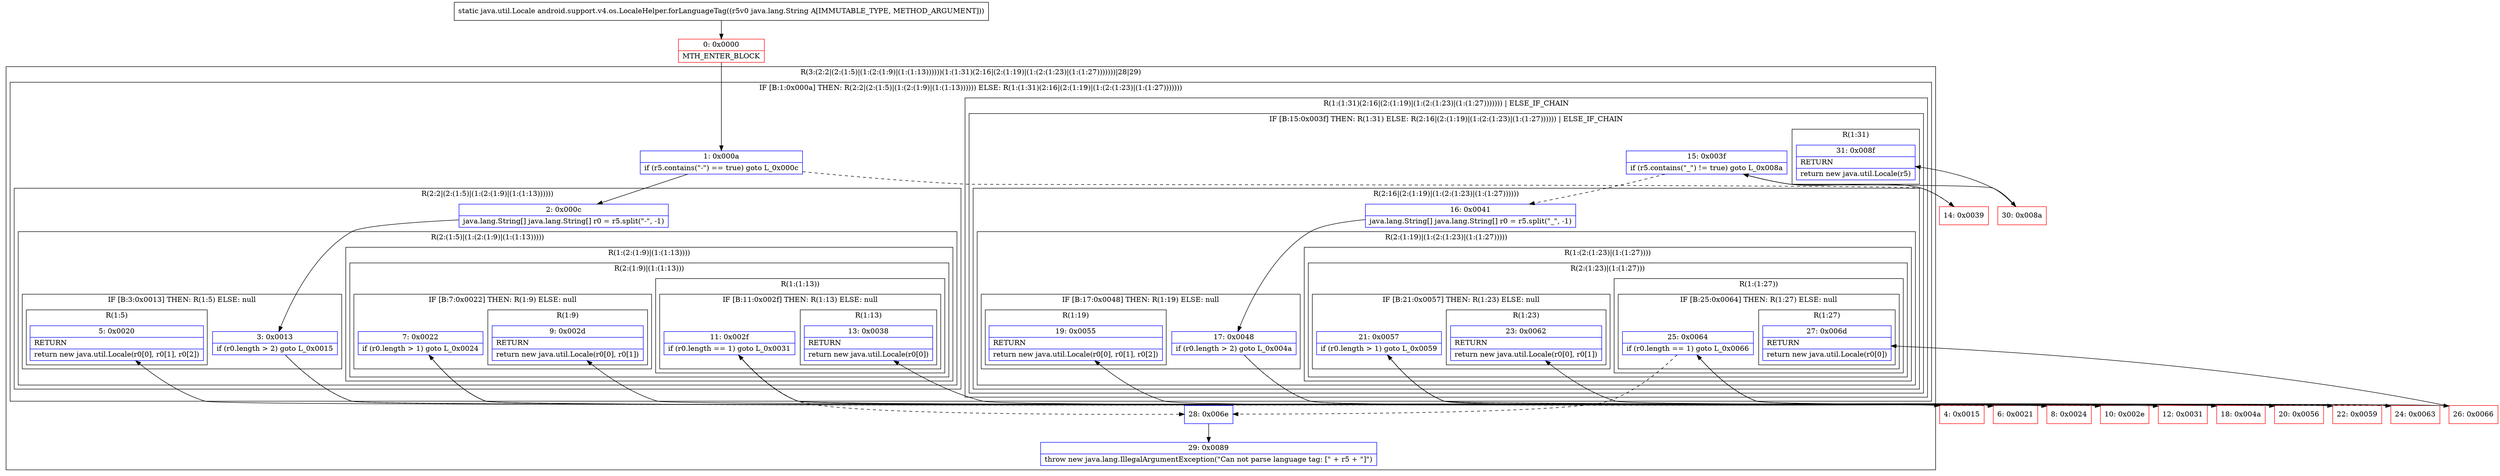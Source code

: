 digraph "CFG forandroid.support.v4.os.LocaleHelper.forLanguageTag(Ljava\/lang\/String;)Ljava\/util\/Locale;" {
subgraph cluster_Region_866520674 {
label = "R(3:(2:2|(2:(1:5)|(1:(2:(1:9)|(1:(1:13))))))(1:(1:31)(2:16|(2:(1:19)|(1:(2:(1:23)|(1:(1:27)))))))|28|29)";
node [shape=record,color=blue];
subgraph cluster_IfRegion_1997935859 {
label = "IF [B:1:0x000a] THEN: R(2:2|(2:(1:5)|(1:(2:(1:9)|(1:(1:13)))))) ELSE: R(1:(1:31)(2:16|(2:(1:19)|(1:(2:(1:23)|(1:(1:27)))))))";
node [shape=record,color=blue];
Node_1 [shape=record,label="{1\:\ 0x000a|if (r5.contains(\"\-\") == true) goto L_0x000c\l}"];
subgraph cluster_Region_1389350208 {
label = "R(2:2|(2:(1:5)|(1:(2:(1:9)|(1:(1:13))))))";
node [shape=record,color=blue];
Node_2 [shape=record,label="{2\:\ 0x000c|java.lang.String[] java.lang.String[] r0 = r5.split(\"\-\", \-1)\l}"];
subgraph cluster_Region_447374296 {
label = "R(2:(1:5)|(1:(2:(1:9)|(1:(1:13)))))";
node [shape=record,color=blue];
subgraph cluster_IfRegion_637405155 {
label = "IF [B:3:0x0013] THEN: R(1:5) ELSE: null";
node [shape=record,color=blue];
Node_3 [shape=record,label="{3\:\ 0x0013|if (r0.length \> 2) goto L_0x0015\l}"];
subgraph cluster_Region_166681530 {
label = "R(1:5)";
node [shape=record,color=blue];
Node_5 [shape=record,label="{5\:\ 0x0020|RETURN\l|return new java.util.Locale(r0[0], r0[1], r0[2])\l}"];
}
}
subgraph cluster_Region_2127516126 {
label = "R(1:(2:(1:9)|(1:(1:13))))";
node [shape=record,color=blue];
subgraph cluster_Region_2098824571 {
label = "R(2:(1:9)|(1:(1:13)))";
node [shape=record,color=blue];
subgraph cluster_IfRegion_1916012941 {
label = "IF [B:7:0x0022] THEN: R(1:9) ELSE: null";
node [shape=record,color=blue];
Node_7 [shape=record,label="{7\:\ 0x0022|if (r0.length \> 1) goto L_0x0024\l}"];
subgraph cluster_Region_1589477190 {
label = "R(1:9)";
node [shape=record,color=blue];
Node_9 [shape=record,label="{9\:\ 0x002d|RETURN\l|return new java.util.Locale(r0[0], r0[1])\l}"];
}
}
subgraph cluster_Region_988784551 {
label = "R(1:(1:13))";
node [shape=record,color=blue];
subgraph cluster_IfRegion_187284077 {
label = "IF [B:11:0x002f] THEN: R(1:13) ELSE: null";
node [shape=record,color=blue];
Node_11 [shape=record,label="{11\:\ 0x002f|if (r0.length == 1) goto L_0x0031\l}"];
subgraph cluster_Region_2028474937 {
label = "R(1:13)";
node [shape=record,color=blue];
Node_13 [shape=record,label="{13\:\ 0x0038|RETURN\l|return new java.util.Locale(r0[0])\l}"];
}
}
}
}
}
}
}
subgraph cluster_Region_1938990977 {
label = "R(1:(1:31)(2:16|(2:(1:19)|(1:(2:(1:23)|(1:(1:27))))))) | ELSE_IF_CHAIN\l";
node [shape=record,color=blue];
subgraph cluster_IfRegion_2002209164 {
label = "IF [B:15:0x003f] THEN: R(1:31) ELSE: R(2:16|(2:(1:19)|(1:(2:(1:23)|(1:(1:27)))))) | ELSE_IF_CHAIN\l";
node [shape=record,color=blue];
Node_15 [shape=record,label="{15\:\ 0x003f|if (r5.contains(\"_\") != true) goto L_0x008a\l}"];
subgraph cluster_Region_1179924544 {
label = "R(1:31)";
node [shape=record,color=blue];
Node_31 [shape=record,label="{31\:\ 0x008f|RETURN\l|return new java.util.Locale(r5)\l}"];
}
subgraph cluster_Region_415575768 {
label = "R(2:16|(2:(1:19)|(1:(2:(1:23)|(1:(1:27))))))";
node [shape=record,color=blue];
Node_16 [shape=record,label="{16\:\ 0x0041|java.lang.String[] java.lang.String[] r0 = r5.split(\"_\", \-1)\l}"];
subgraph cluster_Region_21065138 {
label = "R(2:(1:19)|(1:(2:(1:23)|(1:(1:27)))))";
node [shape=record,color=blue];
subgraph cluster_IfRegion_1124273934 {
label = "IF [B:17:0x0048] THEN: R(1:19) ELSE: null";
node [shape=record,color=blue];
Node_17 [shape=record,label="{17\:\ 0x0048|if (r0.length \> 2) goto L_0x004a\l}"];
subgraph cluster_Region_151359945 {
label = "R(1:19)";
node [shape=record,color=blue];
Node_19 [shape=record,label="{19\:\ 0x0055|RETURN\l|return new java.util.Locale(r0[0], r0[1], r0[2])\l}"];
}
}
subgraph cluster_Region_1728670900 {
label = "R(1:(2:(1:23)|(1:(1:27))))";
node [shape=record,color=blue];
subgraph cluster_Region_710886128 {
label = "R(2:(1:23)|(1:(1:27)))";
node [shape=record,color=blue];
subgraph cluster_IfRegion_1232319204 {
label = "IF [B:21:0x0057] THEN: R(1:23) ELSE: null";
node [shape=record,color=blue];
Node_21 [shape=record,label="{21\:\ 0x0057|if (r0.length \> 1) goto L_0x0059\l}"];
subgraph cluster_Region_2029119228 {
label = "R(1:23)";
node [shape=record,color=blue];
Node_23 [shape=record,label="{23\:\ 0x0062|RETURN\l|return new java.util.Locale(r0[0], r0[1])\l}"];
}
}
subgraph cluster_Region_1303312835 {
label = "R(1:(1:27))";
node [shape=record,color=blue];
subgraph cluster_IfRegion_592571795 {
label = "IF [B:25:0x0064] THEN: R(1:27) ELSE: null";
node [shape=record,color=blue];
Node_25 [shape=record,label="{25\:\ 0x0064|if (r0.length == 1) goto L_0x0066\l}"];
subgraph cluster_Region_117418985 {
label = "R(1:27)";
node [shape=record,color=blue];
Node_27 [shape=record,label="{27\:\ 0x006d|RETURN\l|return new java.util.Locale(r0[0])\l}"];
}
}
}
}
}
}
}
}
}
}
Node_28 [shape=record,label="{28\:\ 0x006e}"];
Node_29 [shape=record,label="{29\:\ 0x0089|throw new java.lang.IllegalArgumentException(\"Can not parse language tag: [\" + r5 + \"]\")\l}"];
}
Node_0 [shape=record,color=red,label="{0\:\ 0x0000|MTH_ENTER_BLOCK\l}"];
Node_4 [shape=record,color=red,label="{4\:\ 0x0015}"];
Node_6 [shape=record,color=red,label="{6\:\ 0x0021}"];
Node_8 [shape=record,color=red,label="{8\:\ 0x0024}"];
Node_10 [shape=record,color=red,label="{10\:\ 0x002e}"];
Node_12 [shape=record,color=red,label="{12\:\ 0x0031}"];
Node_14 [shape=record,color=red,label="{14\:\ 0x0039}"];
Node_18 [shape=record,color=red,label="{18\:\ 0x004a}"];
Node_20 [shape=record,color=red,label="{20\:\ 0x0056}"];
Node_22 [shape=record,color=red,label="{22\:\ 0x0059}"];
Node_24 [shape=record,color=red,label="{24\:\ 0x0063}"];
Node_26 [shape=record,color=red,label="{26\:\ 0x0066}"];
Node_30 [shape=record,color=red,label="{30\:\ 0x008a}"];
MethodNode[shape=record,label="{static java.util.Locale android.support.v4.os.LocaleHelper.forLanguageTag((r5v0 java.lang.String A[IMMUTABLE_TYPE, METHOD_ARGUMENT])) }"];
MethodNode -> Node_0;
Node_1 -> Node_2;
Node_1 -> Node_14[style=dashed];
Node_2 -> Node_3;
Node_3 -> Node_4;
Node_3 -> Node_6[style=dashed];
Node_7 -> Node_8;
Node_7 -> Node_10[style=dashed];
Node_11 -> Node_12;
Node_11 -> Node_28[style=dashed];
Node_15 -> Node_16[style=dashed];
Node_15 -> Node_30;
Node_16 -> Node_17;
Node_17 -> Node_18;
Node_17 -> Node_20[style=dashed];
Node_21 -> Node_22;
Node_21 -> Node_24[style=dashed];
Node_25 -> Node_26;
Node_25 -> Node_28[style=dashed];
Node_28 -> Node_29;
Node_0 -> Node_1;
Node_4 -> Node_5;
Node_6 -> Node_7;
Node_8 -> Node_9;
Node_10 -> Node_11;
Node_12 -> Node_13;
Node_14 -> Node_15;
Node_18 -> Node_19;
Node_20 -> Node_21;
Node_22 -> Node_23;
Node_24 -> Node_25;
Node_26 -> Node_27;
Node_30 -> Node_31;
}

